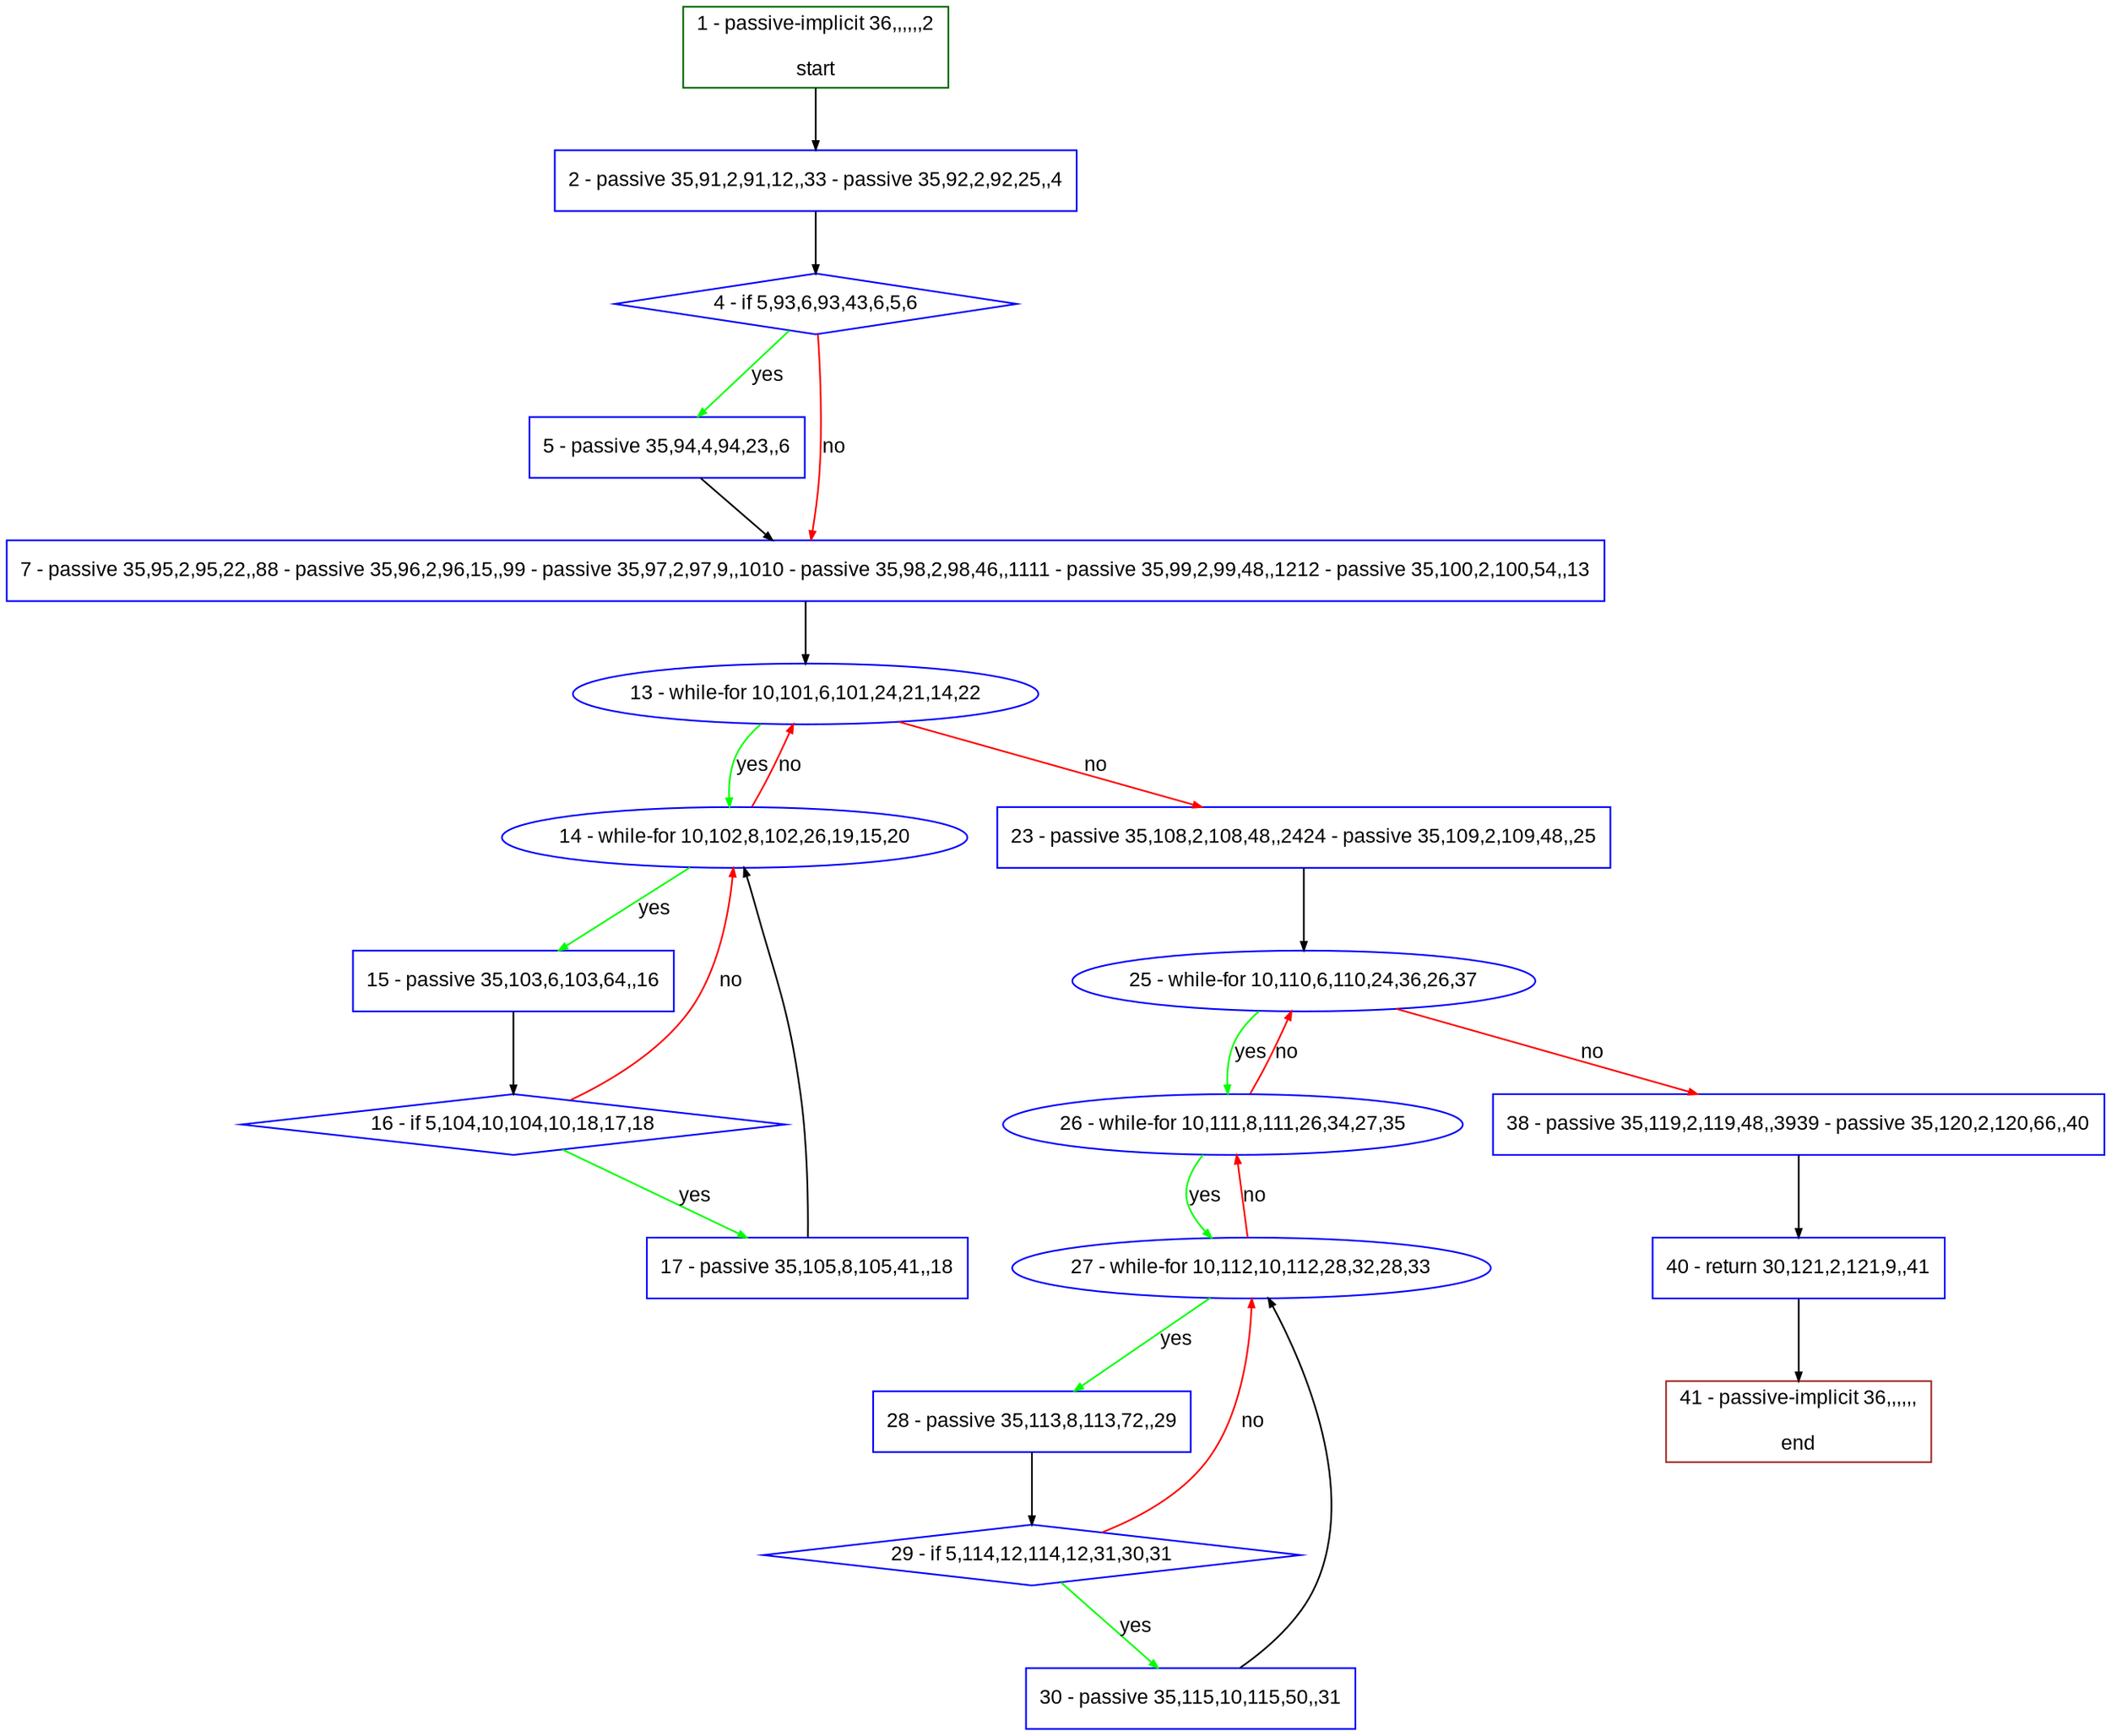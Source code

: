 digraph "" {
  graph [pack="true", label="", fontsize="12", packmode="clust", fontname="Arial", fillcolor="#FFFFCC", bgcolor="white", style="rounded,filled", compound="true"];
  node [node_initialized="no", label="", color="grey", fontsize="12", fillcolor="white", fontname="Arial", style="filled", shape="rectangle", compound="true", fixedsize="false"];
  edge [fontcolor="black", arrowhead="normal", arrowtail="none", arrowsize="0.5", ltail="", label="", color="black", fontsize="12", lhead="", fontname="Arial", dir="forward", compound="true"];
  __N1 [label="2 - passive 35,91,2,91,12,,33 - passive 35,92,2,92,25,,4", color="#0000ff", fillcolor="#ffffff", style="filled", shape="box"];
  __N2 [label="1 - passive-implicit 36,,,,,,2\n\nstart", color="#006400", fillcolor="#ffffff", style="filled", shape="box"];
  __N3 [label="4 - if 5,93,6,93,43,6,5,6", color="#0000ff", fillcolor="#ffffff", style="filled", shape="diamond"];
  __N4 [label="5 - passive 35,94,4,94,23,,6", color="#0000ff", fillcolor="#ffffff", style="filled", shape="box"];
  __N5 [label="7 - passive 35,95,2,95,22,,88 - passive 35,96,2,96,15,,99 - passive 35,97,2,97,9,,1010 - passive 35,98,2,98,46,,1111 - passive 35,99,2,99,48,,1212 - passive 35,100,2,100,54,,13", color="#0000ff", fillcolor="#ffffff", style="filled", shape="box"];
  __N6 [label="13 - while-for 10,101,6,101,24,21,14,22", color="#0000ff", fillcolor="#ffffff", style="filled", shape="oval"];
  __N7 [label="14 - while-for 10,102,8,102,26,19,15,20", color="#0000ff", fillcolor="#ffffff", style="filled", shape="oval"];
  __N8 [label="23 - passive 35,108,2,108,48,,2424 - passive 35,109,2,109,48,,25", color="#0000ff", fillcolor="#ffffff", style="filled", shape="box"];
  __N9 [label="15 - passive 35,103,6,103,64,,16", color="#0000ff", fillcolor="#ffffff", style="filled", shape="box"];
  __N10 [label="16 - if 5,104,10,104,10,18,17,18", color="#0000ff", fillcolor="#ffffff", style="filled", shape="diamond"];
  __N11 [label="17 - passive 35,105,8,105,41,,18", color="#0000ff", fillcolor="#ffffff", style="filled", shape="box"];
  __N12 [label="25 - while-for 10,110,6,110,24,36,26,37", color="#0000ff", fillcolor="#ffffff", style="filled", shape="oval"];
  __N13 [label="26 - while-for 10,111,8,111,26,34,27,35", color="#0000ff", fillcolor="#ffffff", style="filled", shape="oval"];
  __N14 [label="38 - passive 35,119,2,119,48,,3939 - passive 35,120,2,120,66,,40", color="#0000ff", fillcolor="#ffffff", style="filled", shape="box"];
  __N15 [label="27 - while-for 10,112,10,112,28,32,28,33", color="#0000ff", fillcolor="#ffffff", style="filled", shape="oval"];
  __N16 [label="28 - passive 35,113,8,113,72,,29", color="#0000ff", fillcolor="#ffffff", style="filled", shape="box"];
  __N17 [label="29 - if 5,114,12,114,12,31,30,31", color="#0000ff", fillcolor="#ffffff", style="filled", shape="diamond"];
  __N18 [label="30 - passive 35,115,10,115,50,,31", color="#0000ff", fillcolor="#ffffff", style="filled", shape="box"];
  __N19 [label="40 - return 30,121,2,121,9,,41", color="#0000ff", fillcolor="#ffffff", style="filled", shape="box"];
  __N20 [label="41 - passive-implicit 36,,,,,,\n\nend", color="#a52a2a", fillcolor="#ffffff", style="filled", shape="box"];
  __N2 -> __N1 [arrowhead="normal", arrowtail="none", color="#000000", label="", dir="forward"];
  __N1 -> __N3 [arrowhead="normal", arrowtail="none", color="#000000", label="", dir="forward"];
  __N3 -> __N4 [arrowhead="normal", arrowtail="none", color="#00ff00", label="yes", dir="forward"];
  __N3 -> __N5 [arrowhead="normal", arrowtail="none", color="#ff0000", label="no", dir="forward"];
  __N4 -> __N5 [arrowhead="normal", arrowtail="none", color="#000000", label="", dir="forward"];
  __N5 -> __N6 [arrowhead="normal", arrowtail="none", color="#000000", label="", dir="forward"];
  __N6 -> __N7 [arrowhead="normal", arrowtail="none", color="#00ff00", label="yes", dir="forward"];
  __N7 -> __N6 [arrowhead="normal", arrowtail="none", color="#ff0000", label="no", dir="forward"];
  __N6 -> __N8 [arrowhead="normal", arrowtail="none", color="#ff0000", label="no", dir="forward"];
  __N7 -> __N9 [arrowhead="normal", arrowtail="none", color="#00ff00", label="yes", dir="forward"];
  __N9 -> __N10 [arrowhead="normal", arrowtail="none", color="#000000", label="", dir="forward"];
  __N10 -> __N7 [arrowhead="normal", arrowtail="none", color="#ff0000", label="no", dir="forward"];
  __N10 -> __N11 [arrowhead="normal", arrowtail="none", color="#00ff00", label="yes", dir="forward"];
  __N11 -> __N7 [arrowhead="normal", arrowtail="none", color="#000000", label="", dir="forward"];
  __N8 -> __N12 [arrowhead="normal", arrowtail="none", color="#000000", label="", dir="forward"];
  __N12 -> __N13 [arrowhead="normal", arrowtail="none", color="#00ff00", label="yes", dir="forward"];
  __N13 -> __N12 [arrowhead="normal", arrowtail="none", color="#ff0000", label="no", dir="forward"];
  __N12 -> __N14 [arrowhead="normal", arrowtail="none", color="#ff0000", label="no", dir="forward"];
  __N13 -> __N15 [arrowhead="normal", arrowtail="none", color="#00ff00", label="yes", dir="forward"];
  __N15 -> __N13 [arrowhead="normal", arrowtail="none", color="#ff0000", label="no", dir="forward"];
  __N15 -> __N16 [arrowhead="normal", arrowtail="none", color="#00ff00", label="yes", dir="forward"];
  __N16 -> __N17 [arrowhead="normal", arrowtail="none", color="#000000", label="", dir="forward"];
  __N17 -> __N15 [arrowhead="normal", arrowtail="none", color="#ff0000", label="no", dir="forward"];
  __N17 -> __N18 [arrowhead="normal", arrowtail="none", color="#00ff00", label="yes", dir="forward"];
  __N18 -> __N15 [arrowhead="normal", arrowtail="none", color="#000000", label="", dir="forward"];
  __N14 -> __N19 [arrowhead="normal", arrowtail="none", color="#000000", label="", dir="forward"];
  __N19 -> __N20 [arrowhead="normal", arrowtail="none", color="#000000", label="", dir="forward"];
}
